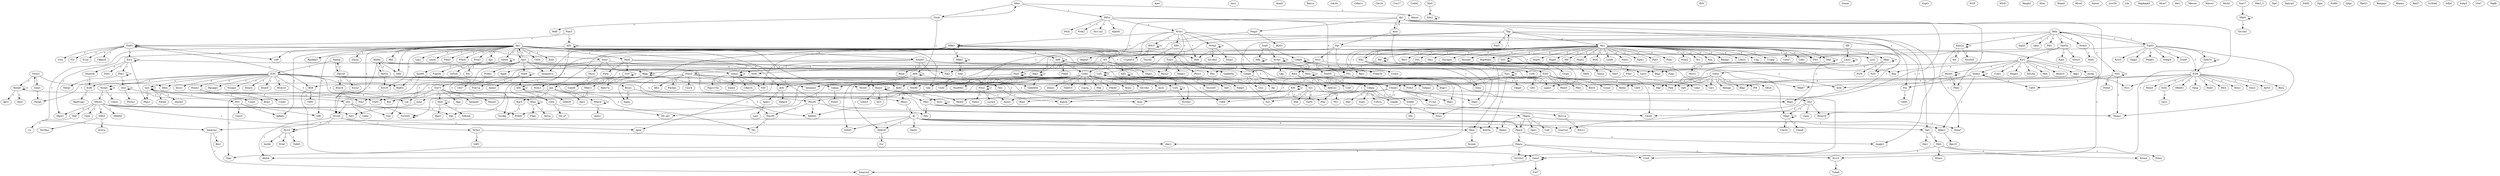 digraph  {
Abcb10;
Abcb4;
Actb;
Adgrg3;
Adss1;
Ahr;
Alad;
Alas1;
Aldh1a1;
Angpt1;
Anxa1;
Anxa2;
Apex1;
Apoe;
App;
Aqp1;
Ar;
Arnt;
Ascl1;
Asf1a;
Asf1b;
Asns;
Aspm;
Ass1;
Atad2;
Atf1;
Atf2;
Atf4;
Atf6;
Atp2a3;
Atp5if1;
Aurka;
Aurkb;
Bag1;
Bag2;
Baz1a;
Bcl11a;
Bcl6;
Bid;
Bin1;
Birc5;
Bora;
Brca1;
Brip1;
Bsg;
Btg2;
Bub1;
Bub1b;
C1qbp;
C1qtnf12;
Calr;
Car1;
Ccna2;
Ccnb1;
Ccnb2;
Ccne1;
Ccne2;
Ccnf;
Cct8;
Cd27;
Cd34;
Cd55;
Cd63;
Cd68;
Cd69;
Cd9;
Cdc20;
Cdc34;
Cdc45;
Cdc6;
Cdca7;
Cdca8;
Cdk1;
Cdkn1b;
Cdkn1c;
Cdkn2d;
Cdt1;
Cebpa;
Cebpb;
Cebpd;
Cela1;
Ciita;
Ckap2;
Ckap5;
Cks1b;
Clock;
Clspn;
Clybl;
Cox17;
Cpox;
Creb1;
Creld2;
Cs;
Csf2ra;
Csf2rb;
Ctcf;
Ctnnb1;
Ctsc;
Cttn;
Cxcr4;
Cxxc5;
Daam1;
Dach1;
Dap3;
Dbf4;
Dbi;
Ddit3;
Dek;
Dhfr;
Dlx5;
Dnmt1;
Dnmt3b;
Dscc1;
Dusp1;
E2f1;
E2f2;
E2f3;
E2f4;
E2f6;
Egr1;
Egr3;
Ehd1;
Elf1;
Elk1;
Emb;
Ep300;
Epor;
Erbin;
Ero1a;
Esco2;
Esr1;
Esr2;
Etf1;
Ets2;
Ezh2;
F13a1;
F2r;
Fabp5;
Fads2;
Fbxo5;
Fcer1g;
Fcgr2b;
Fdps;
Fech;
Fes;
Fgl2;
Fli1;
Fos;
Foxm1;
Foxo1;
Foxo3;
Foxp3;
Fpgs;
Fth1;
Fut7;
Fxn;
Fyb1;
Gabpa;
Gadd45a;
Gadd45b;
Galnt6;
Gapdh;
Gata1;
Gata2;
Gata3;
Gata4;
Gatm;
Gbx2;
Gda;
Gdf3;
Gfer;
Gfi1b;
Gli1;
Gli2;
Gli3;
Glipr1;
Gm2a;
Gmnn;
Gp9;
Gpx1;
Grb10;
Gspt1;
Gsr;
Gtf2f1;
Gucy1a1;
H1f0;
H1f5;
H2_ab1;
H2_q7;
H2ac18;
H2ac4;
H2ac6;
H2az1;
H3c11;
H3c6;
Hat1;
Hbp1;
Hdac1;
Hdc;
Hemgn;
Hes1;
Hif1a;
Hk2;
Hk3;
Hlf;
Hmbs;
Hmgb2;
Hmgn1;
Hmmr;
Hnf1b;
Hnf4a;
Hnrnpa1;
Hnrnpd;
Hoxa7;
Hoxa9;
Hp;
Hras;
Hsf1;
Hsp90aa1;
Hsp90b1;
Hspa5;
Hspd1;
Hspe1;
Hsph1;
Htra2;
Hyou1;
Icam4;
Idh1;
Ier3;
Ifi203;
Ifngr1;
Ifrd2;
Igf1r;
Igfbp4;
Ikzf2;
Il12a;
Il6ra;
Irf4;
Irf8;
Isg20;
Isyna1;
Itga2b;
Itga6;
Jun;
Jund;
Kcnn4;
Kif18a;
Klf15;
Klf2;
Klf9;
Kmt2a;
Kmt5a;
Krt18;
Lat;
Lbp;
Lcp1;
Lgals1;
Lig1;
Lmo1;
Lmo2;
Lmo4;
Lrrc59;
Lta4h;
Ltb;
Ltb4r1;
Lyrm4;
Lyz2;
Mad2l1;
Maf;
Mapkapk2;
Max;
Mcm10;
Mcm3;
Mcm4;
Mcm5;
Mcm6;
Mcm7;
Me2;
Mecom;
Meis1;
Mgst1;
Mif;
Mki67;
Mmrn1;
Mpl;
Msi2;
Msrb1;
Mta1;
Mthfd1;
Mthfd2;
Myb;
Mybl2;
Myc;
Mycn;
Myct1;
Myod1;
Nanog;
Nasp;
Ncf1;
Ncf4;
Ncl;
Ncoa3;
Ndc80;
Ndrg1;
Nefh;
Nfat5;
Nfatc1;
Nfatc4;
Nfe2;
Nfe2l2;
Nfia;
Nfkb1;
Nfkb2;
Nfya;
Nkx2_3;
Nme1;
Npm1;
Nr1h4;
Nr1i2;
Nr1i3;
Nr3c1;
Nr4a2;
Nr4a3;
Nr5a1;
Nr5a2;
Nrf1;
Nusap1;
Olig2;
Optn;
Orc2;
Pa2g4;
Pabpc4;
Palm;
Pax5;
Pax6;
Pbk;
Pbx1;
Pclaf;
Pdcd4;
Pde4d;
Pdia3;
Pdia6;
Pdx1;
Pf4;
Pgd;
Pglyrp2;
Pgr;
Phb1;
Phb2;
Pias3;
Pik3ip1;
Pitrm1;
Pitx2;
Plec;
Plek;
Plk1;
Plk4;
Plscr1;
Pmf1;
Pola1;
Pold2;
Pole3;
Pou2f1;
Pou2f2;
Pou5f1;
Ppara;
Ppard;
Ppia;
Ppp1r15a;
Prc1;
Prdm1;
Prdx2;
Prdx3;
Prdx4;
Prdx5;
Prdx6;
Prkab1;
Prkar2b;
Prkcd;
Prtn3;
Psen2;
Ptgs1;
Puf60;
Qdpr;
Rab27a;
Racgap1;
Rad21;
Rad51;
Rad51ap1;
Ran;
Ranbp1;
Rangap1;
Rara;
Rbp1;
Rbpj;
Rbpms;
Rel;
Rela;
Rest;
Rfc4;
Rgcc;
Rgs10;
Rgs2;
Rhob;
Rpl27;
Rps6ka3;
Rrm1;
Rrm2;
Runx1;
Rxra;
Ryk;
S100a6;
Sat1;
Sdhd;
Sell;
Selp;
Serpinb1a;
Serpine2;
Serpinf1;
Set;
Shisa5;
Sirt1;
Slc11a2;
Slc14a1;
Slc16a1;
Slc18a2;
Slc19a1;
Slc22a3;
Slc25a5;
Slc29a1;
Slpi;
Smad3;
Smarca1;
Smarca2;
Smc2;
Snai1;
Soat1;
Sox17;
Sox2;
Sox9;
Sp1;
Sp3;
Spi1;
Srebf1;
Srf;
Ssbp3;
St8sia4;
Stat3;
Stat5a;
Stat6;
Steap3;
Stmn1;
Surf2;
Taf1;
Tal1;
Taldo1;
Tbp;
Tbxas1;
Tcf3;
Tcn2;
Tcp1;
Tfap2a;
Tfec;
Tfrc;
Tk1;
Tnfaip2;
Tnfsf13;
Top2a;
Trim8;
Trp53;
Trp73;
Tsc22d1;
Tsc22d3;
Tspo;
Tuba8;
Tubb5;
Twist1;
Txnrd2;
Tyms;
Tyrobp;
Uba7;
Ube2c;
Ube2s;
Ugcg;
Uhrf1;
Ung;
Uqcrq;
Urod;
Usf1;
Usf2;
Vegfb;
Vim;
Vwf;
Wt1;
Xbp1;
Xpc;
Xrcc5;
Ybx1;
Ybx3;
Yy1;
Zbtb16;
Zbtb20;
Zbtb7a;
Zfp143;
Zyx;
Ahr -> Gucy1a1  [key=0, label="+", sign=1];
Ahr -> Arnt  [key=0, label="+", sign=1];
Ahr -> Ncf4  [key=0, label="+", sign=1];
Ahr -> Foxp3  [key=0, label="-", sign="-1"];
Ahr -> Nr1i3  [key=0, label="+", sign=1];
Ahr -> Cd55  [key=0, label="-", sign="-1"];
Ahr -> Phb2  [key=0, label="+", sign=1];
Ahr -> Ncf1  [key=0, label="+", sign=1];
Apex1 -> Lig1  [key=0, label="+", sign=1];
Ar -> Zbtb16  [key=0, label="+", sign=1];
Ar -> Gucy1a1  [key=0, label="+", sign=1];
Ar -> Hdac1  [key=0, label="+", sign=1];
Ar -> Taf1  [key=0, label="+", sign=1];
Ar -> Dach1  [key=0, label="+", sign=1];
Ar -> Rest  [key=0, label="-", sign="-1"];
Ar -> Gtf2f1  [key=0, label="+", sign=1];
Ar -> Kmt5a  [key=0, label="+", sign=1];
Ar -> Smarca1  [key=0, label="+", sign=1];
Arnt -> Pgr  [key=0, label="+", sign=1];
Arnt -> Ahr  [key=0, label="+", sign=1];
Arnt -> Lgals1  [key=0, label="-", sign="-1"];
Ascl1 -> Bub1  [key=0, label="+", sign=1];
Atf1 -> Rps6ka3  [key=0, label="+", sign=1];
Atf1 -> Ciita  [key=0, label="+", sign=1];
Atf1 -> Fth1  [key=0, label="+", sign=1];
Atf1 -> Atf1  [key=0, label="+", sign=1];
Atf2 -> Apex1  [key=0, label="+", sign=1];
Atf2 -> Pabpc4  [key=0, label="+", sign=1];
Atf4 -> Atf4  [key=0, label="+", sign=1];
Atf4 -> Apoe  [key=0, label="+", sign=1];
Atf4 -> Ndc80  [key=0, label="+", sign=1];
Atf4 -> Atf2  [key=0, label="+", sign=1];
Atf4 -> Asns  [key=0, label="+", sign=1];
Atf6 -> Hyou1  [key=0, label="+", sign=1];
Atf6 -> Creb1  [key=0, label="+", sign=1];
Atf6 -> Xbp1  [key=0, label="+", sign=1];
Atf6 -> Pdia6  [key=0, label="+", sign=1];
Atf6 -> Atf6  [key=0, label="+", sign=1];
Bcl11a -> H3c11  [key=0, label="+", sign=1];
Bcl6 -> Gata3  [key=0, label="-", sign="-1"];
Bcl6 -> Cd63  [key=0, label="+", sign=1];
Brca1 -> Aspm  [key=0, label="+", sign=1];
Brca1 -> Mad2l1  [key=0, label="+", sign=1];
Cebpa -> Srebf1  [key=0, label="+", sign=1];
Cebpa -> Anxa1  [key=0, label="+", sign=1];
Cebpa -> Hk3  [key=0, label="+", sign=1];
Cebpa -> Soat1  [key=0, label="+", sign=1];
Cebpa -> Csf2ra  [key=0, label="+", sign=1];
Cebpa -> Gapdh  [key=0, label="+", sign=1];
Cebpb -> Cdc45  [key=0, label="+", sign=1];
Cebpb -> Rbpj  [key=0, label="+", sign=1];
Cebpb -> Ccnb2  [key=0, label="+", sign=1];
Cebpb -> Prkar2b  [key=0, label="+", sign=1];
Cebpb -> Cebpb  [key=0, label="+", sign=1];
Cebpb -> Mcm3  [key=0, label="+", sign=1];
Cebpb -> Rara  [key=0, label="+", sign=1];
Cebpd -> Ctsc  [key=0, label="+", sign=1];
Cebpd -> Cebpa  [key=0, label="+", sign=1];
Cebpd -> Hp  [key=0, label="+", sign=1];
Ciita -> H2_ab1  [key=0, label="+", sign=1];
Ciita -> H2_q7  [key=0, label="+", sign=1];
Clock -> Mta1  [key=0, label="+", sign=1];
Clock -> Atf4  [key=0, label="+", sign=1];
Clock -> Nefh  [key=0, label="+", sign=1];
Creb1 -> Pde4d  [key=0, label="+", sign=1];
Creb1 -> H2_ab1  [key=0, label="+", sign=1];
Creb1 -> Uqcrq  [key=0, label="+", sign=1];
Creb1 -> Ndc80  [key=0, label="+", sign=1];
Creb1 -> Slc19a1  [key=0, label="+", sign=1];
Creb1 -> Usf2  [key=0, label="+", sign=1];
Creb1 -> Stmn1  [key=0, label="+", sign=1];
Creb1 -> Gadd45b  [key=0, label="+", sign=1];
Creb1 -> Rrm2  [key=0, label="+", sign=1];
Creb1 -> Ctnnb1  [key=0, label="+", sign=1];
Creb1 -> Gabpa  [key=0, label="+", sign=1];
Creb1 -> Pitx2  [key=0, label="+", sign=1];
Creb1 -> Ascl1  [key=0, label="+", sign=1];
Creb1 -> Cd68  [key=0, label="+", sign=1];
Creb1 -> Pbk  [key=0, label="+", sign=1];
Creb1 -> Tnfsf13  [key=0, label="+", sign=1];
Creb1 -> Gda  [key=0, label="+", sign=1];
Ctcf -> Galnt6  [key=0, label="+", sign=1];
Ctcf -> Jun  [key=0, label="+", sign=1];
Ctcf -> Ctcf  [key=0, label="+", sign=1];
Ctnnb1 -> Tsc22d1  [key=0, label="+", sign=1];
Ctnnb1 -> F13a1  [key=0, label="+", sign=1];
Ctnnb1 -> Mybl2  [key=0, label="-", sign="-1"];
Ctnnb1 -> Gli2  [key=0, label="+", sign=1];
Ctnnb1 -> Bag2  [key=0, label="-", sign="-1"];
Ctnnb1 -> Zyx  [key=0, label="+", sign=1];
Ctnnb1 -> Dap3  [key=0, label="-", sign="-1"];
Ctnnb1 -> Rbp1  [key=0, label="+", sign=1];
Ddit3 -> Ero1a  [key=0, label="+", sign=1];
Ddit3 -> Slc29a1  [key=0, label="+", sign=1];
Dlx5 -> Gbx2  [key=0, label="+", sign=1];
Dnmt1 -> Cd55  [key=0, label="+", sign=1];
Dnmt1 -> Prc1  [key=0, label="+", sign=1];
Dnmt1 -> Bag1  [key=0, label="+", sign=1];
Dnmt1 -> Fos  [key=0, label="+", sign=1];
Dnmt1 -> Hdac1  [key=0, label="+", sign=1];
Dnmt1 -> Dnmt1  [key=0, label="+", sign=1];
Dnmt3b -> E2f6  [key=0, label="-", sign="-1"];
E2f1 -> Mcm10  [key=0, label="+", sign=1];
E2f1 -> Uhrf1  [key=0, label="+", sign=1];
E2f1 -> Brca1  [key=0, label="+", sign=1];
E2f1 -> Cdc45  [key=0, label="+", sign=1];
E2f1 -> H2ac4  [key=0, label="+", sign=1];
E2f1 -> Sp3  [key=0, label="-", sign="-1"];
E2f1 -> Tk1  [key=0, label="+", sign=1];
E2f1 -> Dscc1  [key=0, label="+", sign=1];
E2f1 -> Serpine2  [key=0, label="-", sign="-1"];
E2f1 -> Ncoa3  [key=0, label="+", sign=1];
E2f1 -> Mybl2  [key=0, label="+", sign=1];
E2f1 -> E2f6  [key=0, label="+", sign=1];
E2f1 -> H2ac6  [key=0, label="+", sign=1];
E2f1 -> Bid  [key=0, label="+", sign=1];
E2f1 -> Pa2g4  [key=0, label="+", sign=1];
E2f1 -> Foxm1  [key=0, label="+", sign=1];
E2f1 -> Racgap1  [key=0, label="+", sign=1];
E2f1 -> Rad51  [key=0, label="+", sign=1];
E2f1 -> Nusap1  [key=0, label="+", sign=1];
E2f2 -> Orc2  [key=0, label="+", sign=1];
E2f3 -> Birc5  [key=0, label="+", sign=1];
E2f3 -> Mcm6  [key=0, label="+", sign=1];
E2f3 -> Ccna2  [key=0, label="+", sign=1];
E2f3 -> Il6ra  [key=0, label="+", sign=1];
E2f3 -> Plk4  [key=0, label="+", sign=1];
E2f3 -> Cdt1  [key=0, label="+", sign=1];
E2f3 -> Cdc6  [key=0, label="+", sign=1];
E2f3 -> Fbxo5  [key=0, label="+", sign=1];
E2f4 -> Rfc4  [key=0, label="+", sign=1];
E2f4 -> Pole3  [key=0, label="+", sign=1];
E2f4 -> Nasp  [key=0, label="+", sign=1];
E2f4 -> Mcm5  [key=0, label="+", sign=1];
E2f4 -> Mad2l1  [key=0, label="+", sign=1];
E2f4 -> Rrm1  [key=0, label="+", sign=1];
E2f4 -> E2f2  [key=0, label="+", sign=1];
E2f4 -> Mthfd1  [key=0, label="+", sign=1];
E2f4 -> Bora  [key=0, label="+", sign=1];
E2f4 -> Asf1b  [key=0, label="+", sign=1];
E2f4 -> Prc1  [key=0, label="+", sign=1];
E2f4 -> Mki67  [key=0, label="+", sign=1];
E2f4 -> Smc2  [key=0, label="+", sign=1];
E2f6 -> Rad51ap1  [key=0, label="+", sign=1];
Egr3 -> Tyrobp  [key=0, label="+", sign=1];
Elf1 -> Elf1  [key=0, label="+", sign=1];
Elf1 -> Plec  [key=0, label="+", sign=1];
Elf1 -> Meis1  [key=0, label="+", sign=1];
Elf1 -> Lat  [key=0, label="+", sign=1];
Elf1 -> Cd68  [key=0, label="+", sign=1];
Elk1 -> Ezh2  [key=0, label="+", sign=1];
Elk1 -> Cct8  [key=0, label="+", sign=1];
Elk1 -> Dap3  [key=0, label="+", sign=1];
Elk1 -> Tbp  [key=0, label="+", sign=1];
Ep300 -> Yy1  [key=0, label="+", sign=1];
Ep300 -> Nr1h4  [key=0, label="-", sign="-1"];
Ep300 -> Rad51  [key=0, label="+", sign=1];
Ep300 -> Trp73  [key=0, label="+", sign=1];
Esr1 -> Ccne1  [key=0, label="+", sign=1];
Esr1 -> Aqp1  [key=0, label="+", sign=1];
Esr1 -> Abcb10  [key=0, label="+", sign=1];
Esr1 -> Kif18a  [key=0, label="+", sign=1];
Esr1 -> Bsg  [key=0, label="+", sign=1];
Esr1 -> Myod1  [key=0, label="+", sign=1];
Esr1 -> Btg2  [key=0, label="-", sign="-1"];
Esr1 -> Ryk  [key=0, label="+", sign=1];
Esr1 -> Dnmt1  [key=0, label="+", sign=1];
Esr1 -> Hmgn1  [key=0, label="+", sign=1];
Esr1 -> Aurka  [key=0, label="+", sign=1];
Esr2 -> Ptgs1  [key=0, label="+", sign=1];
Esr2 -> Dnmt3b  [key=0, label="+", sign=1];
Esr2 -> Esr2  [key=0, label="+", sign=1];
Esr2 -> Fyb1  [key=0, label="+", sign=1];
Esr2 -> Btg2  [key=0, label="+", sign=1];
Esr2 -> Pbx1  [key=0, label="+", sign=1];
Ets2 -> Fgl2  [key=0, label="+", sign=1];
Ets2 -> Tfec  [key=0, label="+", sign=1];
Ets2 -> Fli1  [key=0, label="+", sign=1];
Ets2 -> Lmo1  [key=0, label="+", sign=1];
Fli1 -> Elf1  [key=0, label="+", sign=1];
Fli1 -> Plek  [key=0, label="+", sign=1];
Fli1 -> Ezh2  [key=0, label="+", sign=1];
Fli1 -> Itga2b  [key=0, label="+", sign=1];
Fli1 -> Mpl  [key=0, label="+", sign=1];
Fli1 -> Gp9  [key=0, label="+", sign=1];
Fos -> Cd69  [key=0, label="+", sign=1];
Foxm1 -> Ccnb1  [key=0, label="+", sign=1];
Foxm1 -> Ccne2  [key=0, label="+", sign=1];
Foxm1 -> Brip1  [key=0, label="+", sign=1];
Foxo1 -> Plscr1  [key=0, label="+", sign=1];
Foxo1 -> Pou5f1  [key=0, label="+", sign=1];
Foxo1 -> Daam1  [key=0, label="+", sign=1];
Foxo1 -> Gadd45a  [key=0, label="+", sign=1];
Foxo1 -> Hyou1  [key=0, label="+", sign=1];
Foxo3 -> Aspm  [key=0, label="-", sign="-1"];
Foxo3 -> Bcl6  [key=0, label="+", sign=1];
Foxo3 -> Pik3ip1  [key=0, label="+", sign=1];
Foxo3 -> Prdx3  [key=0, label="+", sign=1];
Foxo3 -> Runx1  [key=0, label="+", sign=1];
Foxo3 -> Ikzf2  [key=0, label="+", sign=1];
Foxo3 -> Idh1  [key=0, label="+", sign=1];
Foxo3 -> Cxcr4  [key=0, label="+", sign=1];
Foxp3 -> Ifi203  [key=0, label="-", sign="-1"];
Foxp3 -> Ikzf2  [key=0, label="+", sign=1];
Gabpa -> Prdx5  [key=0, label="+", sign=1];
Gata1 -> Car1  [key=0, label="+", sign=1];
Gata1 -> Plek  [key=0, label="+", sign=1];
Gata1 -> Pf4  [key=0, label="+", sign=1];
Gata1 -> Mpl  [key=0, label="+", sign=1];
Gata1 -> Gp9  [key=0, label="+", sign=1];
Gata1 -> Hemgn  [key=0, label="+", sign=1];
Gata1 -> Gfi1b  [key=0, label="+", sign=1];
Gata1 -> Hmbs  [key=0, label="+", sign=1];
Gata2 -> Tal1  [key=0, label="+", sign=1];
Gata2 -> Vwf  [key=0, label="+", sign=1];
Gata2 -> Cdkn1b  [key=0, label="+", sign=1];
Gata2 -> Icam4  [key=0, label="+", sign=1];
Gata2 -> Gata2  [key=0, label="+", sign=1];
Gata2 -> Ppp1r15a  [key=0, label="+", sign=1];
Gata2 -> Nfe2  [key=0, label="+", sign=1];
Gata3 -> Smarca2  [key=0, label="+", sign=1];
Gata3 -> Gata3  [key=0, label="+", sign=1];
Gata3 -> Fut7  [key=0, label="-", sign="-1"];
Gata4 -> Gata4  [key=0, label="+", sign=1];
Gata4 -> Fcgr2b  [key=0, label="+", sign=1];
Gata4 -> Ep300  [key=0, label="+", sign=1];
Gbx2 -> Gbx2  [key=0, label="+", sign=1];
Gli1 -> Nr1h4  [key=0, label="-", sign="-1"];
Gli1 -> Gatm  [key=0, label="-", sign="-1"];
Gli1 -> Tsc22d1  [key=0, label="-", sign="-1"];
Gli1 -> Vim  [key=0, label="+", sign=1];
Gli2 -> Ugcg  [key=0, label="-", sign="-1"];
Gli2 -> H2ac18  [key=0, label="-", sign="-1"];
Gli2 -> Cdc45  [key=0, label="+", sign=1];
Gli2 -> Olig2  [key=0, label="+", sign=1];
Gli3 -> Gli3  [key=0, label="+", sign=1];
Gli3 -> Pitrm1  [key=0, label="-", sign="-1"];
Gli3 -> Gli1  [key=0, label="+", sign=1];
Hbp1 -> Hbp1  [key=0, label="+", sign=1];
Hbp1 -> H1f0  [key=0, label="+", sign=1];
Hbp1 -> Gata1  [key=0, label="+", sign=1];
Hbp1 -> Ncf1  [key=0, label="-", sign="-1"];
Hdac1 -> Rgs10  [key=0, label="-", sign="-1"];
Hes1 -> Dbf4  [key=0, label="+", sign=1];
Hes1 -> Rest  [key=0, label="-", sign="-1"];
Hif1a -> Atp5if1  [key=0, label="+", sign=1];
Hif1a -> Rgcc  [key=0, label="+", sign=1];
Hif1a -> Nr3c1  [key=0, label="+", sign=1];
Hif1a -> Prdx2  [key=0, label="+", sign=1];
Hif1a -> Fech  [key=0, label="+", sign=1];
Hif1a -> Angpt1  [key=0, label="-", sign="-1"];
Hif1a -> Slc11a2  [key=0, label="+", sign=1];
Hlf -> Lmo2  [key=0, label="+", sign=1];
Hnf1b -> Krt18  [key=0, label="+", sign=1];
Hnf1b -> Hnf4a  [key=0, label="+", sign=1];
Hnf4a -> Hnf1b  [key=0, label="+", sign=1];
Hnf4a -> Nr1h4  [key=0, label="+", sign=1];
Hnf4a -> Fgl2  [key=0, label="+", sign=1];
Hnf4a -> Gfer  [key=0, label="-", sign="-1"];
Hnf4a -> Pou2f1  [key=0, label="+", sign=1];
Hoxa9 -> Hoxa9  [key=0, label="+", sign=1];
Hoxa9 -> Meis1  [key=0, label="+", sign=1];
Hoxa9 -> Msi2  [key=0, label="+", sign=1];
Hoxa9 -> Igf1r  [key=0, label="+", sign=1];
Hsf1 -> St8sia4  [key=0, label="+", sign=1];
Hsf1 -> Hsf1  [key=0, label="+", sign=1];
Hsf1 -> Rgs2  [key=0, label="+", sign=1];
Irf4 -> Zbtb20  [key=0, label="+", sign=1];
Irf4 -> Ciita  [key=0, label="+", sign=1];
Irf4 -> Irf4  [key=0, label="+", sign=1];
Jun -> Nfatc4  [key=0, label="+", sign=1];
Jun -> Jund  [key=0, label="+", sign=1];
Jun -> Ppard  [key=0, label="+", sign=1];
Jun -> Tspo  [key=0, label="+", sign=1];
Jun -> Egr1  [key=0, label="+", sign=1];
Jund -> Sat1  [key=0, label="+", sign=1];
Klf15 -> C1qtnf12  [key=0, label="+", sign=1];
Klf15 -> Klf15  [key=0, label="+", sign=1];
Klf2 -> Klf2  [key=0, label="+", sign=1];
Klf2 -> Fabp5  [key=0, label="-", sign="-1"];
Klf2 -> Sell  [key=0, label="+", sign=1];
Klf9 -> Txnrd2  [key=0, label="+", sign=1];
Kmt2a -> Slc25a5  [key=0, label="+", sign=1];
Kmt2a -> Kmt2a  [key=0, label="+", sign=1];
Kmt2a -> Set  [key=0, label="+", sign=1];
Kmt2a -> Hoxa7  [key=0, label="+", sign=1];
Lmo2 -> Lmo1  [key=0, label="+", sign=1];
Lmo2 -> Car1  [key=0, label="+", sign=1];
Lmo2 -> Lmo2  [key=0, label="+", sign=1];
Maf -> Cs  [key=0, label="+", sign=1];
Max -> Myct1  [key=0, label="+", sign=1];
Max -> Max  [key=0, label="+", sign=1];
Meis1 -> Ar  [key=0, label="+", sign=1];
Mta1 -> Hmmr  [key=0, label="+", sign=1];
Mta1 -> Hif1a  [key=0, label="+", sign=1];
Mta1 -> Clock  [key=0, label="+", sign=1];
Myb -> Erbin  [key=0, label="+", sign=1];
Myb -> H2az1  [key=0, label="+", sign=1];
Myb -> Mcm4  [key=0, label="+", sign=1];
Myb -> Gata3  [key=0, label="+", sign=1];
Myc -> Hnrnpd  [key=0, label="+", sign=1];
Myc -> Cdk1  [key=0, label="+", sign=1];
Myc -> Pola1  [key=0, label="+", sign=1];
Myc -> Tyms  [key=0, label="+", sign=1];
Myc -> Hes1  [key=0, label="+", sign=1];
Myc -> Phb1  [key=0, label="+", sign=1];
Myc -> Hnrnpa1  [key=0, label="+", sign=1];
Myc -> Lta4h  [key=0, label="+", sign=1];
Myc -> Hbp1  [key=0, label="+", sign=1];
Myc -> Hspd1  [key=0, label="+", sign=1];
Myc -> Npm1  [key=0, label="+", sign=1];
Myc -> Ran  [key=0, label="+", sign=1];
Myc -> Psen2  [key=0, label="+", sign=1];
Myc -> Ung  [key=0, label="+", sign=1];
Myc -> Nme1  [key=0, label="+", sign=1];
Myc -> Urod  [key=0, label="+", sign=1];
Myc -> Hspe1  [key=0, label="+", sign=1];
Myc -> C1qbp  [key=0, label="+", sign=1];
Myc -> Fth1  [key=0, label="-", sign="-1"];
Myc -> Ranbp1  [key=0, label="+", sign=1];
Myc -> Dhfr  [key=0, label="+", sign=1];
Myc -> Hsph1  [key=0, label="+", sign=1];
Myc -> Ube2s  [key=0, label="+", sign=1];
Myc -> Cdca7  [key=0, label="+", sign=1];
Myc -> Elk1  [key=0, label="+", sign=1];
Myc -> Fxn  [key=0, label="+", sign=1];
Myc -> Bag2  [key=0, label="+", sign=1];
Myc -> Ncl  [key=0, label="+", sign=1];
Myc -> Tcf3  [key=0, label="+", sign=1];
Myc -> Ifrd2  [key=0, label="+", sign=1];
Myc -> Rel  [key=0, label="+", sign=1];
Myc -> Hsp90aa1  [key=0, label="+", sign=1];
Myc -> Ybx1  [key=0, label="+", sign=1];
Myc -> Ccnb2  [key=0, label="+", sign=1];
Myc -> Mif  [key=0, label="+", sign=1];
Myc -> Prkar2b  [key=0, label="+", sign=1];
Myc -> Max  [key=0, label="+", sign=1];
Mycn -> Mcm3  [key=0, label="+", sign=1];
Myod1 -> Myod1  [key=0, label="+", sign=1];
Myod1 -> Actb  [key=0, label="+", sign=1];
Myod1 -> Phb2  [key=0, label="+", sign=1];
Nanog -> Zfp143  [key=0, label="+", sign=1];
Nanog -> E2f1  [key=0, label="+", sign=1];
Ncoa3 -> Ncoa3  [key=0, label="+", sign=1];
Ncoa3 -> Ube2c  [key=0, label="+", sign=1];
Ncoa3 -> Nfe2l2  [key=0, label="+", sign=1];
Nfat5 -> Nfat5  [key=0, label="+", sign=1];
Nfat5 -> Slc14a1  [key=0, label="+", sign=1];
Nfatc1 -> Egr3  [key=0, label="+", sign=1];
Nfatc4 -> Nfatc4  [key=0, label="+", sign=1];
Nfatc4 -> Adss1  [key=0, label="+", sign=1];
Nfe2 -> Tbxas1  [key=0, label="+", sign=1];
Nfe2 -> Hdc  [key=0, label="+", sign=1];
Nfe2 -> Tyms  [key=0, label="+", sign=1];
Nfe2l2 -> Mthfd2  [key=0, label="+", sign=1];
Nfe2l2 -> Mgst1  [key=0, label="+", sign=1];
Nfe2l2 -> Maf  [key=0, label="+", sign=1];
Nfe2l2 -> Cpox  [key=0, label="+", sign=1];
Nfe2l2 -> Sat1  [key=0, label="+", sign=1];
Nfe2l2 -> Slpi  [key=0, label="+", sign=1];
Nfe2l2 -> Prdx6  [key=0, label="+", sign=1];
Nfe2l2 -> Taldo1  [key=0, label="+", sign=1];
Nfe2l2 -> Ddit3  [key=0, label="+", sign=1];
Nfia -> Nfia  [key=0, label="+", sign=1];
Nfkb1 -> Pou2f2  [key=0, label="+", sign=1];
Nfkb1 -> Bag1  [key=0, label="+", sign=1];
Nfkb1 -> Atf6  [key=0, label="+", sign=1];
Nfkb1 -> Irf8  [key=0, label="+", sign=1];
Nfkb1 -> Adgrg3  [key=0, label="+", sign=1];
Nfkb1 -> Nfkb2  [key=0, label="+", sign=1];
Nfkb1 -> Vwf  [key=0, label="+", sign=1];
Nfkb1 -> Irf4  [key=0, label="+", sign=1];
Nfkb1 -> Nfkb1  [key=0, label="+", sign=1];
Nfkb1 -> Serpinb1a  [key=0, label="+", sign=1];
Nfkb2 -> Selp  [key=0, label="+", sign=1];
Nfkb2 -> Nfkb2  [key=0, label="+", sign=1];
Nfya -> Fdps  [key=0, label="+", sign=1];
Nfya -> Nfya  [key=0, label="+", sign=1];
Nfya -> Asf1a  [key=0, label="+", sign=1];
Nr1h4 -> Nr5a2  [key=0, label="+", sign=1];
Nr1h4 -> Nr1i2  [key=0, label="+", sign=1];
Nr1h4 -> Apoe  [key=0, label="+", sign=1];
Nr1h4 -> Abcb4  [key=0, label="+", sign=1];
Nr1i2 -> Pclaf  [key=0, label="+", sign=1];
Nr1i2 -> Tubb5  [key=0, label="+", sign=1];
Nr1i2 -> Nr1i2  [key=0, label="+", sign=1];
Nr1i2 -> Aurkb  [key=0, label="+", sign=1];
Nr1i3 -> Tuba8  [key=0, label="+", sign=1];
Nr3c1 -> Foxo1  [key=0, label="+", sign=1];
Nr3c1 -> Rxra  [key=0, label="+", sign=1];
Nr3c1 -> Nr4a2  [key=0, label="-", sign="-1"];
Nr3c1 -> Fos  [key=0, label="-", sign="-1"];
Nr3c1 -> Klf9  [key=0, label="+", sign=1];
Nr3c1 -> Dhfr  [key=0, label="+", sign=1];
Nr3c1 -> Nfkb1  [key=0, label="-", sign="-1"];
Nr3c1 -> Klf15  [key=0, label="+", sign=1];
Nr3c1 -> Srf  [key=0, label="-", sign="-1"];
Nr4a2 -> Dusp1  [key=0, label="+", sign=1];
Nr4a2 -> Slc18a2  [key=0, label="+", sign=1];
Nr4a2 -> Nr4a2  [key=0, label="+", sign=1];
Nr4a3 -> Ehd1  [key=0, label="+", sign=1];
Nr5a1 -> Nr5a1  [key=0, label="+", sign=1];
Nr5a1 -> Lbp  [key=0, label="+", sign=1];
Nr5a1 -> Alas1  [key=0, label="+", sign=1];
Nr5a2 -> Alas1  [key=0, label="+", sign=1];
Nr5a2 -> Gdf3  [key=0, label="+", sign=1];
Nrf1 -> Prdx4  [key=0, label="+", sign=1];
Nrf1 -> Tbxas1  [key=0, label="+", sign=1];
Nrf1 -> Prdx3  [key=0, label="+", sign=1];
Nrf1 -> Nrf1  [key=0, label="+", sign=1];
Olig2 -> Cdca8  [key=0, label="+", sign=1];
Olig2 -> Cdc20  [key=0, label="+", sign=1];
Olig2 -> Olig2  [key=0, label="+", sign=1];
Pax5 -> Ctnnb1  [key=0, label="+", sign=1];
Pax5 -> Prdx6  [key=0, label="+", sign=1];
Pax5 -> Pax5  [key=0, label="+", sign=1];
Pax6 -> Tfec  [key=0, label="+", sign=1];
Pax6 -> Olig2  [key=0, label="-", sign="-1"];
Pax6 -> Palm  [key=0, label="+", sign=1];
Pax6 -> Ctcf  [key=0, label="+", sign=1];
Pbx1 -> Gli3  [key=0, label="+", sign=1];
Pbx1 -> Pbx1  [key=0, label="+", sign=1];
Pbx1 -> Ndrg1  [key=0, label="+", sign=1];
Pdx1 -> Cela1  [key=0, label="+", sign=1];
Pdx1 -> Ctnnb1  [key=0, label="-", sign="-1"];
Pgr -> Slpi  [key=0, label="+", sign=1];
Pgr -> Lyz2  [key=0, label="+", sign=1];
Pgr -> Rgcc  [key=0, label="+", sign=1];
Pgr -> Ets2  [key=0, label="+", sign=1];
Pias3 -> Stat3  [key=0, label="+", sign=1];
Pias3 -> Atf1  [key=0, label="+", sign=1];
Pitx2 -> Lyrm4  [key=0, label="+", sign=1];
Pitx2 -> Pitx2  [key=0, label="+", sign=1];
Pitx2 -> Fads2  [key=0, label="+", sign=1];
Pou2f1 -> Pou2f2  [key=0, label="+", sign=1];
Pou2f1 -> Tfap2a  [key=0, label="+", sign=1];
Pou2f1 -> Mad2l1  [key=0, label="+", sign=1];
Pou2f2 -> Tk1  [key=0, label="+", sign=1];
Pou5f1 -> Ccnf  [key=0, label="+", sign=1];
Pou5f1 -> Slc22a3  [key=0, label="-", sign="-1"];
Ppara -> Tspo  [key=0, label="-", sign="-1"];
Ppara -> Slc22a3  [key=0, label="+", sign=1];
Ppara -> Nr1i3  [key=0, label="+", sign=1];
Ppara -> Abcb4  [key=0, label="+", sign=1];
Ppara -> Urod  [key=0, label="+", sign=1];
Ppard -> Angpt1  [key=0, label="+", sign=1];
Ppard -> Ppara  [key=0, label="+", sign=1];
Prdm1 -> Cd27  [key=0, label="+", sign=1];
Rara -> Aldh1a1  [key=0, label="+", sign=1];
Rara -> Tnfaip2  [key=0, label="+", sign=1];
Rara -> Ifngr1  [key=0, label="+", sign=1];
Rara -> Zbtb16  [key=0, label="+", sign=1];
Rbpj -> Nfatc1  [key=0, label="+", sign=1];
Rbpj -> Rab27a  [key=0, label="+", sign=1];
Rbpj -> Mcm6  [key=0, label="-", sign="-1"];
Rbpj -> Rbpj  [key=0, label="+", sign=1];
Rel -> Rel  [key=0, label="+", sign=1];
Rel -> Clspn  [key=0, label="+", sign=1];
Rel -> E2f3  [key=0, label="+", sign=1];
Rel -> Cebpd  [key=0, label="+", sign=1];
Rela -> Plk1  [key=0, label="+", sign=1];
Rela -> Optn  [key=0, label="+", sign=1];
Rela -> Kmt2a  [key=0, label="+", sign=1];
Rela -> Yy1  [key=0, label="+", sign=1];
Rela -> Stat5a  [key=0, label="+", sign=1];
Rela -> Nr4a3  [key=0, label="+", sign=1];
Rela -> Nrf1  [key=0, label="+", sign=1];
Rela -> Isg20  [key=0, label="+", sign=1];
Rela -> Trp53  [key=0, label="+", sign=1];
Rest -> Kcnn4  [key=0, label="-", sign="-1"];
Runx1 -> Ier3  [key=0, label="+", sign=1];
Runx1 -> Ltb4r1  [key=0, label="+", sign=1];
Runx1 -> Sirt1  [key=0, label="+", sign=1];
Runx1 -> Runx1  [key=0, label="+", sign=1];
Runx1 -> Anxa1  [key=0, label="+", sign=1];
Runx1 -> Nfe2  [key=0, label="+", sign=1];
Rxra -> Rxra  [key=0, label="+", sign=1];
Rxra -> Rbp1  [key=0, label="+", sign=1];
Rxra -> Aldh1a1  [key=0, label="+", sign=1];
Sirt1 -> Bcl11a  [key=0, label="-", sign="-1"];
Sirt1 -> Sirt1  [key=0, label="+", sign=1];
Smad3 -> Rgcc  [key=0, label="+", sign=1];
Smad3 -> Gadd45b  [key=0, label="+", sign=1];
Smad3 -> Zyx  [key=0, label="+", sign=1];
Smad3 -> Foxo3  [key=0, label="+", sign=1];
Smad3 -> Vim  [key=0, label="+", sign=1];
Smad3 -> Rhob  [key=0, label="+", sign=1];
Smarca1 -> Bin1  [key=0, label="+", sign=1];
Smarca1 -> Smarca2  [key=0, label="+", sign=1];
Snai1 -> Twist1  [key=0, label="-", sign="-1"];
Snai1 -> Pa2g4  [key=0, label="-", sign="-1"];
Sox17 -> Nfat5  [key=0, label="-", sign="-1"];
Sox2 -> Rbpj  [key=0, label="+", sign=1];
Sox2 -> Mki67  [key=0, label="-", sign="-1"];
Sox2 -> Mycn  [key=0, label="+", sign=1];
Sox2 -> Itga6  [key=0, label="+", sign=1];
Sox9 -> Nfia  [key=0, label="+", sign=1];
Sox9 -> Cebpb  [key=0, label="-", sign="-1"];
Sox9 -> Nr5a1  [key=0, label="+", sign=1];
Sp1 -> Lcp1  [key=0, label="+", sign=1];
Sp1 -> Gda  [key=0, label="+", sign=1];
Sp1 -> Krt18  [key=0, label="+", sign=1];
Sp1 -> Pdia3  [key=0, label="+", sign=1];
Sp1 -> Igfbp4  [key=0, label="+", sign=1];
Sp1 -> Prkcd  [key=0, label="+", sign=1];
Sp1 -> Emb  [key=0, label="+", sign=1];
Sp1 -> Xpc  [key=0, label="+", sign=1];
Sp1 -> Gm2a  [key=0, label="+", sign=1];
Sp1 -> Atf2  [key=0, label="+", sign=1];
Sp1 -> Cebpd  [key=0, label="+", sign=1];
Sp1 -> Smarca1  [key=0, label="+", sign=1];
Sp1 -> Pax6  [key=0, label="+", sign=1];
Sp1 -> Smad3  [key=0, label="+", sign=1];
Sp1 -> Cd34  [key=0, label="+", sign=1];
Sp1 -> Cd9  [key=0, label="+", sign=1];
Sp1 -> F13a1  [key=0, label="+", sign=1];
Sp1 -> Lmo4  [key=0, label="+", sign=1];
Sp1 -> Gata4  [key=0, label="+", sign=1];
Sp1 -> Gabpa  [key=0, label="+", sign=1];
Sp1 -> Spi1  [key=0, label="+", sign=1];
Sp1 -> Gfer  [key=0, label="+", sign=1];
Sp1 -> Tcn2  [key=0, label="+", sign=1];
Sp1 -> Hk2  [key=0, label="+", sign=1];
Sp1 -> Bag2  [key=0, label="+", sign=1];
Sp1 -> Mgst1  [key=0, label="+", sign=1];
Sp1 -> Bsg  [key=0, label="+", sign=1];
Sp1 -> Dhfr  [key=0, label="+", sign=1];
Sp1 -> Sell  [key=0, label="+", sign=1];
Sp1 -> Hdc  [key=0, label="+", sign=1];
Sp1 -> Hmbs  [key=0, label="+", sign=1];
Sp1 -> Prtn3  [key=0, label="+", sign=1];
Sp3 -> Ptgs1  [key=0, label="+", sign=1];
Sp3 -> Pdcd4  [key=0, label="+", sign=1];
Sp3 -> Wt1  [key=0, label="+", sign=1];
Sp3 -> Lat  [key=0, label="+", sign=1];
Sp3 -> Atp2a3  [key=0, label="+", sign=1];
Sp3 -> Tcn2  [key=0, label="+", sign=1];
Sp3 -> Sp3  [key=0, label="+", sign=1];
Spi1 -> Sp1  [key=0, label="+", sign=1];
Spi1 -> Stat6  [key=0, label="+", sign=1];
Spi1 -> Fli1  [key=0, label="+", sign=1];
Spi1 -> Ncf4  [key=0, label="+", sign=1];
Spi1 -> Prdm1  [key=0, label="+", sign=1];
Spi1 -> Fes  [key=0, label="+", sign=1];
Spi1 -> Serpinb1a  [key=0, label="+", sign=1];
Spi1 -> Csf2rb  [key=0, label="+", sign=1];
Spi1 -> Tyrobp  [key=0, label="+", sign=1];
Spi1 -> Gata2  [key=0, label="-", sign="-1"];
Srebf1 -> Dbi  [key=0, label="+", sign=1];
Srf -> Klf2  [key=0, label="+", sign=1];
Srf -> Creb1  [key=0, label="-", sign="-1"];
Srf -> Actb  [key=0, label="+", sign=1];
Srf -> Gata2  [key=0, label="+", sign=1];
Srf -> Glipr1  [key=0, label="+", sign=1];
Stat3 -> Cdkn2d  [key=0, label="+", sign=1];
Stat3 -> Sox2  [key=0, label="+", sign=1];
Stat3 -> Cd9  [key=0, label="+", sign=1];
Stat3 -> Cttn  [key=0, label="+", sign=1];
Stat3 -> Il12a  [key=0, label="+", sign=1];
Stat3 -> Bcl6  [key=0, label="+", sign=1];
Stat3 -> Esr2  [key=0, label="+", sign=1];
Stat3 -> F2r  [key=0, label="+", sign=1];
Stat3 -> Stat3  [key=0, label="+", sign=1];
Stat5a -> Pax5  [key=0, label="+", sign=1];
Stat5a -> Epor  [key=0, label="+", sign=1];
Stat5a -> Grb10  [key=0, label="+", sign=1];
Stat5a -> Esr1  [key=0, label="+", sign=1];
Stat6 -> Anxa2  [key=0, label="+", sign=1];
Stat6 -> Fcer1g  [key=0, label="+", sign=1];
Stat6 -> Stat6  [key=0, label="+", sign=1];
Stat6 -> Irf4  [key=0, label="+", sign=1];
Taf1 -> Myb  [key=0, label="+", sign=1];
Taf1 -> Hat1  [key=0, label="+", sign=1];
Tal1 -> Itga2b  [key=0, label="+", sign=1];
Tbp -> Gtf2f1  [key=0, label="+", sign=1];
Tbp -> Usf1  [key=0, label="+", sign=1];
Tbp -> Pmf1  [key=0, label="+", sign=1];
Tbp -> Taf1  [key=0, label="+", sign=1];
Tbp -> Myc  [key=0, label="+", sign=1];
Tbp -> H2ac18  [key=0, label="+", sign=1];
Tcf3 -> Pdx1  [key=0, label="+", sign=1];
Tcf3 -> Tcf3  [key=0, label="+", sign=1];
Tcf3 -> Fpgs  [key=0, label="+", sign=1];
Tcp1 -> Tcp1  [key=0, label="+", sign=1];
Tcp1 -> Plec  [key=0, label="+", sign=1];
Tcp1 -> Kmt5a  [key=0, label="+", sign=1];
Tcp1 -> Ckap5  [key=0, label="+", sign=1];
Tcp1 -> Lgals1  [key=0, label="+", sign=1];
Tfap2a -> Hoxa7  [key=0, label="+", sign=1];
Tfap2a -> Ppard  [key=0, label="-", sign="-1"];
Tfap2a -> Gpx1  [key=0, label="+", sign=1];
Tfap2a -> Calr  [key=0, label="+", sign=1];
Tfap2a -> Taldo1  [key=0, label="+", sign=1];
Trp53 -> Trim8  [key=0, label="+", sign=1];
Trp53 -> Tbxas1  [key=0, label="-", sign="-1"];
Trp53 -> Xrcc5  [key=0, label="+", sign=1];
Trp53 -> Ckap2  [key=0, label="+", sign=1];
Trp53 -> Steap3  [key=0, label="+", sign=1];
Trp53 -> Fth1  [key=0, label="+", sign=1];
Trp53 -> E2f4  [key=0, label="+", sign=1];
Trp53 -> Prkab1  [key=0, label="+", sign=1];
Trp53 -> Zbtb7a  [key=0, label="+", sign=1];
Trp53 -> Rela  [key=0, label="+", sign=1];
Trp73 -> Shisa5  [key=0, label="+", sign=1];
Trp73 -> App  [key=0, label="+", sign=1];
Trp73 -> Bid  [key=0, label="+", sign=1];
Trp73 -> Nfya  [key=0, label="+", sign=1];
Trp73 -> Serpinf1  [key=0, label="+", sign=1];
Trp73 -> Hsf1  [key=0, label="+", sign=1];
Trp73 -> Uhrf1  [key=0, label="+", sign=1];
Tsc22d1 -> Tsc22d1  [key=0, label="+", sign=1];
Twist1 -> Il6ra  [key=0, label="-", sign="-1"];
Twist1 -> Hoxa9  [key=0, label="+", sign=1];
Twist1 -> Snai1  [key=0, label="-", sign="-1"];
Usf1 -> Tsc22d3  [key=0, label="+", sign=1];
Usf1 -> Slc16a1  [key=0, label="-", sign="-1"];
Usf1 -> Usf2  [key=0, label="+", sign=1];
Usf1 -> Serpine2  [key=0, label="+", sign=1];
Usf1 -> Usf1  [key=0, label="+", sign=1];
Usf1 -> Tcn2  [key=0, label="+", sign=1];
Usf2 -> Usf2  [key=0, label="+", sign=1];
Usf2 -> Pou2f1  [key=0, label="+", sign=1];
Usf2 -> Slc16a1  [key=0, label="-", sign="-1"];
Wt1 -> Cxxc5  [key=0, label="+", sign=1];
Wt1 -> Irf8  [key=0, label="-", sign="-1"];
Wt1 -> Igfbp4  [key=0, label="+", sign=1];
Xbp1 -> Clybl  [key=0, label="-", sign="-1"];
Xbp1 -> Xbp1  [key=0, label="+", sign=1];
Xbp1 -> Hsp90b1  [key=0, label="+", sign=1];
Ybx1 -> Top2a  [key=0, label="+", sign=1];
Ybx1 -> Ybx3  [key=0, label="+", sign=1];
Ybx1 -> Tcp1  [key=0, label="+", sign=1];
Yy1 -> Tfrc  [key=0, label="+", sign=1];
Yy1 -> Asns  [key=0, label="+", sign=1];
Yy1 -> Surf2  [key=0, label="+", sign=1];
Yy1 -> Dek  [key=0, label="+", sign=1];
Zbtb16 -> Gsr  [key=0, label="+", sign=1];
Zbtb7a -> Zbtb7a  [key=0, label="+", sign=1];
Zbtb7a -> E2f4  [key=0, label="-", sign="-1"];
Zfp143 -> Bub1b  [key=0, label="+", sign=1];
Zfp143 -> Nanog  [key=0, label="+", sign=1];
Zfp143 -> Esco2  [key=0, label="+", sign=1];
}
